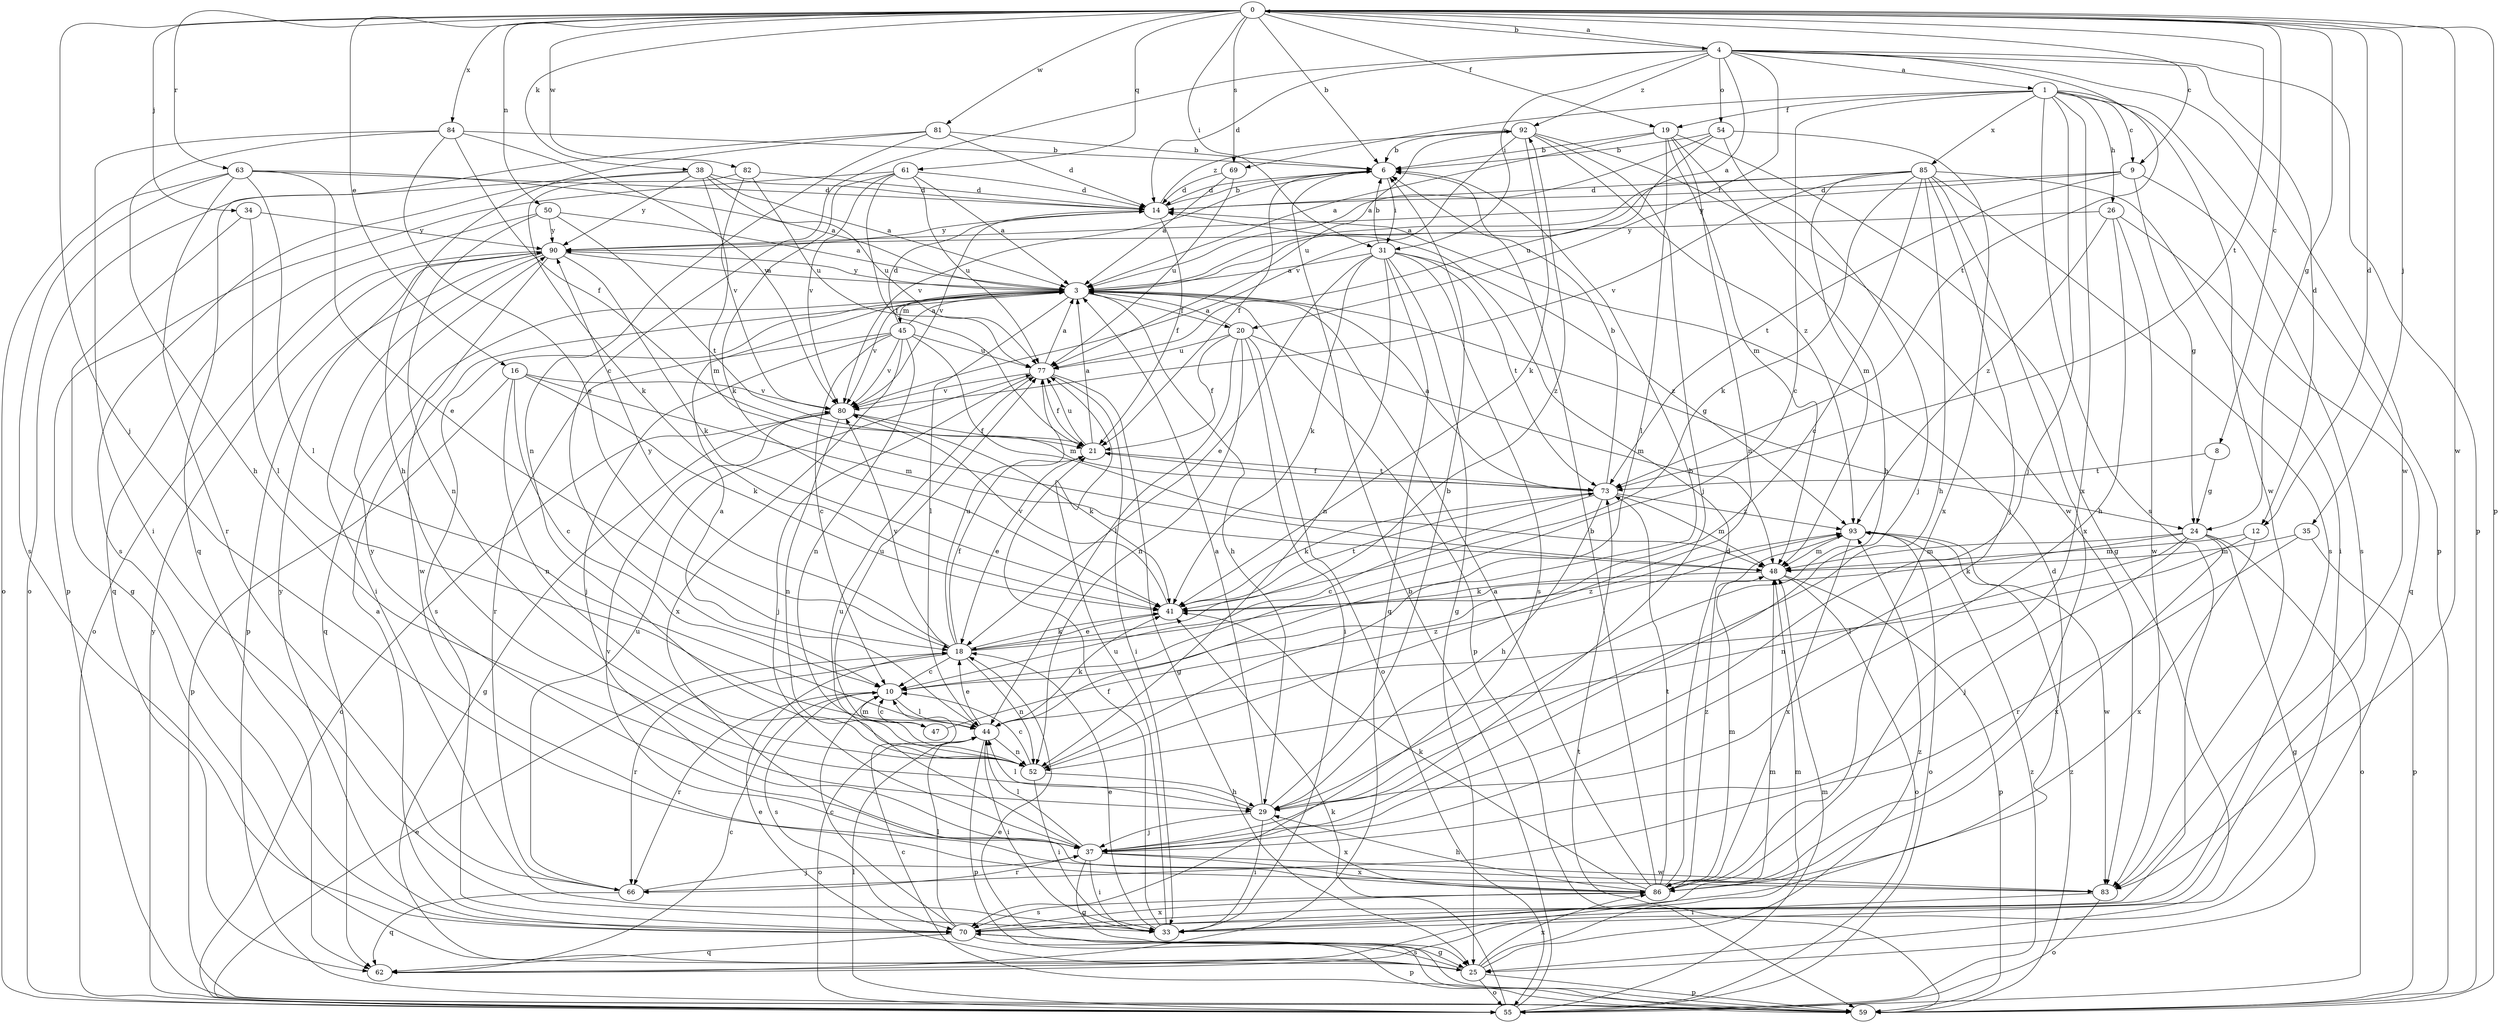 strict digraph  {
0;
1;
3;
4;
6;
8;
9;
10;
12;
14;
16;
18;
19;
20;
21;
24;
25;
26;
29;
31;
33;
34;
35;
37;
38;
41;
44;
45;
47;
48;
50;
52;
54;
55;
59;
61;
62;
63;
66;
69;
70;
73;
77;
80;
81;
82;
83;
84;
85;
86;
90;
92;
93;
0 -> 4  [label=b];
0 -> 6  [label=b];
0 -> 8  [label=c];
0 -> 9  [label=c];
0 -> 12  [label=d];
0 -> 16  [label=e];
0 -> 19  [label=f];
0 -> 24  [label=g];
0 -> 31  [label=i];
0 -> 34  [label=j];
0 -> 35  [label=j];
0 -> 37  [label=j];
0 -> 38  [label=k];
0 -> 50  [label=n];
0 -> 59  [label=p];
0 -> 61  [label=q];
0 -> 63  [label=r];
0 -> 69  [label=s];
0 -> 73  [label=t];
0 -> 81  [label=w];
0 -> 82  [label=w];
0 -> 83  [label=w];
0 -> 84  [label=x];
1 -> 9  [label=c];
1 -> 10  [label=c];
1 -> 19  [label=f];
1 -> 26  [label=h];
1 -> 37  [label=j];
1 -> 59  [label=p];
1 -> 69  [label=s];
1 -> 70  [label=s];
1 -> 83  [label=w];
1 -> 85  [label=x];
1 -> 86  [label=x];
3 -> 20  [label=f];
3 -> 24  [label=g];
3 -> 29  [label=h];
3 -> 44  [label=l];
3 -> 45  [label=m];
3 -> 59  [label=p];
3 -> 62  [label=q];
3 -> 70  [label=s];
3 -> 80  [label=v];
3 -> 90  [label=y];
4 -> 0  [label=a];
4 -> 1  [label=a];
4 -> 3  [label=a];
4 -> 10  [label=c];
4 -> 12  [label=d];
4 -> 14  [label=d];
4 -> 20  [label=f];
4 -> 31  [label=i];
4 -> 54  [label=o];
4 -> 59  [label=p];
4 -> 73  [label=t];
4 -> 83  [label=w];
4 -> 92  [label=z];
6 -> 14  [label=d];
6 -> 21  [label=f];
6 -> 31  [label=i];
6 -> 80  [label=v];
8 -> 24  [label=g];
8 -> 73  [label=t];
9 -> 14  [label=d];
9 -> 24  [label=g];
9 -> 70  [label=s];
9 -> 73  [label=t];
9 -> 90  [label=y];
10 -> 44  [label=l];
10 -> 47  [label=m];
10 -> 66  [label=r];
10 -> 70  [label=s];
12 -> 44  [label=l];
12 -> 48  [label=m];
12 -> 86  [label=x];
14 -> 6  [label=b];
14 -> 21  [label=f];
14 -> 80  [label=v];
14 -> 90  [label=y];
14 -> 92  [label=z];
16 -> 10  [label=c];
16 -> 41  [label=k];
16 -> 48  [label=m];
16 -> 52  [label=n];
16 -> 59  [label=p];
16 -> 80  [label=v];
18 -> 10  [label=c];
18 -> 21  [label=f];
18 -> 41  [label=k];
18 -> 52  [label=n];
18 -> 66  [label=r];
18 -> 77  [label=u];
18 -> 80  [label=v];
18 -> 90  [label=y];
18 -> 92  [label=z];
18 -> 93  [label=z];
19 -> 3  [label=a];
19 -> 6  [label=b];
19 -> 25  [label=g];
19 -> 29  [label=h];
19 -> 44  [label=l];
19 -> 48  [label=m];
19 -> 52  [label=n];
20 -> 3  [label=a];
20 -> 21  [label=f];
20 -> 33  [label=i];
20 -> 44  [label=l];
20 -> 48  [label=m];
20 -> 52  [label=n];
20 -> 55  [label=o];
20 -> 77  [label=u];
21 -> 3  [label=a];
21 -> 18  [label=e];
21 -> 73  [label=t];
21 -> 77  [label=u];
24 -> 25  [label=g];
24 -> 37  [label=j];
24 -> 41  [label=k];
24 -> 48  [label=m];
24 -> 52  [label=n];
24 -> 55  [label=o];
24 -> 86  [label=x];
25 -> 18  [label=e];
25 -> 48  [label=m];
25 -> 55  [label=o];
25 -> 59  [label=p];
25 -> 70  [label=s];
25 -> 86  [label=x];
25 -> 93  [label=z];
26 -> 29  [label=h];
26 -> 62  [label=q];
26 -> 83  [label=w];
26 -> 90  [label=y];
26 -> 93  [label=z];
29 -> 3  [label=a];
29 -> 6  [label=b];
29 -> 33  [label=i];
29 -> 37  [label=j];
29 -> 44  [label=l];
29 -> 86  [label=x];
31 -> 3  [label=a];
31 -> 6  [label=b];
31 -> 18  [label=e];
31 -> 25  [label=g];
31 -> 41  [label=k];
31 -> 52  [label=n];
31 -> 62  [label=q];
31 -> 70  [label=s];
31 -> 73  [label=t];
31 -> 93  [label=z];
33 -> 14  [label=d];
33 -> 18  [label=e];
33 -> 21  [label=f];
33 -> 77  [label=u];
34 -> 25  [label=g];
34 -> 44  [label=l];
34 -> 90  [label=y];
35 -> 48  [label=m];
35 -> 59  [label=p];
35 -> 66  [label=r];
37 -> 25  [label=g];
37 -> 33  [label=i];
37 -> 44  [label=l];
37 -> 66  [label=r];
37 -> 77  [label=u];
37 -> 83  [label=w];
37 -> 86  [label=x];
37 -> 90  [label=y];
38 -> 3  [label=a];
38 -> 14  [label=d];
38 -> 48  [label=m];
38 -> 55  [label=o];
38 -> 70  [label=s];
38 -> 77  [label=u];
38 -> 90  [label=y];
41 -> 18  [label=e];
41 -> 73  [label=t];
41 -> 80  [label=v];
44 -> 3  [label=a];
44 -> 18  [label=e];
44 -> 33  [label=i];
44 -> 41  [label=k];
44 -> 52  [label=n];
44 -> 55  [label=o];
44 -> 59  [label=p];
45 -> 3  [label=a];
45 -> 10  [label=c];
45 -> 14  [label=d];
45 -> 37  [label=j];
45 -> 48  [label=m];
45 -> 52  [label=n];
45 -> 66  [label=r];
45 -> 77  [label=u];
45 -> 80  [label=v];
45 -> 86  [label=x];
47 -> 10  [label=c];
47 -> 77  [label=u];
47 -> 93  [label=z];
48 -> 41  [label=k];
48 -> 55  [label=o];
48 -> 59  [label=p];
50 -> 3  [label=a];
50 -> 52  [label=n];
50 -> 62  [label=q];
50 -> 73  [label=t];
50 -> 90  [label=y];
52 -> 6  [label=b];
52 -> 10  [label=c];
52 -> 29  [label=h];
52 -> 33  [label=i];
54 -> 3  [label=a];
54 -> 6  [label=b];
54 -> 37  [label=j];
54 -> 77  [label=u];
54 -> 86  [label=x];
55 -> 6  [label=b];
55 -> 18  [label=e];
55 -> 41  [label=k];
55 -> 44  [label=l];
55 -> 48  [label=m];
55 -> 90  [label=y];
55 -> 93  [label=z];
59 -> 10  [label=c];
59 -> 18  [label=e];
59 -> 73  [label=t];
59 -> 93  [label=z];
61 -> 3  [label=a];
61 -> 14  [label=d];
61 -> 21  [label=f];
61 -> 41  [label=k];
61 -> 59  [label=p];
61 -> 77  [label=u];
61 -> 80  [label=v];
62 -> 10  [label=c];
62 -> 48  [label=m];
63 -> 3  [label=a];
63 -> 14  [label=d];
63 -> 18  [label=e];
63 -> 44  [label=l];
63 -> 55  [label=o];
63 -> 66  [label=r];
63 -> 70  [label=s];
66 -> 37  [label=j];
66 -> 62  [label=q];
66 -> 77  [label=u];
69 -> 3  [label=a];
69 -> 14  [label=d];
69 -> 77  [label=u];
70 -> 3  [label=a];
70 -> 10  [label=c];
70 -> 25  [label=g];
70 -> 44  [label=l];
70 -> 59  [label=p];
70 -> 62  [label=q];
70 -> 86  [label=x];
70 -> 90  [label=y];
73 -> 3  [label=a];
73 -> 6  [label=b];
73 -> 10  [label=c];
73 -> 21  [label=f];
73 -> 29  [label=h];
73 -> 41  [label=k];
73 -> 48  [label=m];
73 -> 93  [label=z];
77 -> 3  [label=a];
77 -> 21  [label=f];
77 -> 25  [label=g];
77 -> 33  [label=i];
77 -> 37  [label=j];
77 -> 80  [label=v];
80 -> 21  [label=f];
80 -> 25  [label=g];
80 -> 41  [label=k];
80 -> 52  [label=n];
80 -> 55  [label=o];
81 -> 6  [label=b];
81 -> 14  [label=d];
81 -> 29  [label=h];
81 -> 52  [label=n];
81 -> 62  [label=q];
82 -> 14  [label=d];
82 -> 41  [label=k];
82 -> 77  [label=u];
82 -> 80  [label=v];
83 -> 33  [label=i];
83 -> 55  [label=o];
83 -> 80  [label=v];
84 -> 6  [label=b];
84 -> 18  [label=e];
84 -> 21  [label=f];
84 -> 29  [label=h];
84 -> 33  [label=i];
84 -> 80  [label=v];
85 -> 3  [label=a];
85 -> 10  [label=c];
85 -> 14  [label=d];
85 -> 29  [label=h];
85 -> 33  [label=i];
85 -> 37  [label=j];
85 -> 41  [label=k];
85 -> 48  [label=m];
85 -> 70  [label=s];
85 -> 80  [label=v];
85 -> 86  [label=x];
86 -> 3  [label=a];
86 -> 6  [label=b];
86 -> 14  [label=d];
86 -> 29  [label=h];
86 -> 41  [label=k];
86 -> 48  [label=m];
86 -> 70  [label=s];
86 -> 73  [label=t];
86 -> 93  [label=z];
90 -> 3  [label=a];
90 -> 33  [label=i];
90 -> 41  [label=k];
90 -> 55  [label=o];
90 -> 59  [label=p];
90 -> 83  [label=w];
92 -> 6  [label=b];
92 -> 37  [label=j];
92 -> 41  [label=k];
92 -> 77  [label=u];
92 -> 80  [label=v];
92 -> 83  [label=w];
92 -> 93  [label=z];
93 -> 48  [label=m];
93 -> 55  [label=o];
93 -> 83  [label=w];
93 -> 86  [label=x];
}

